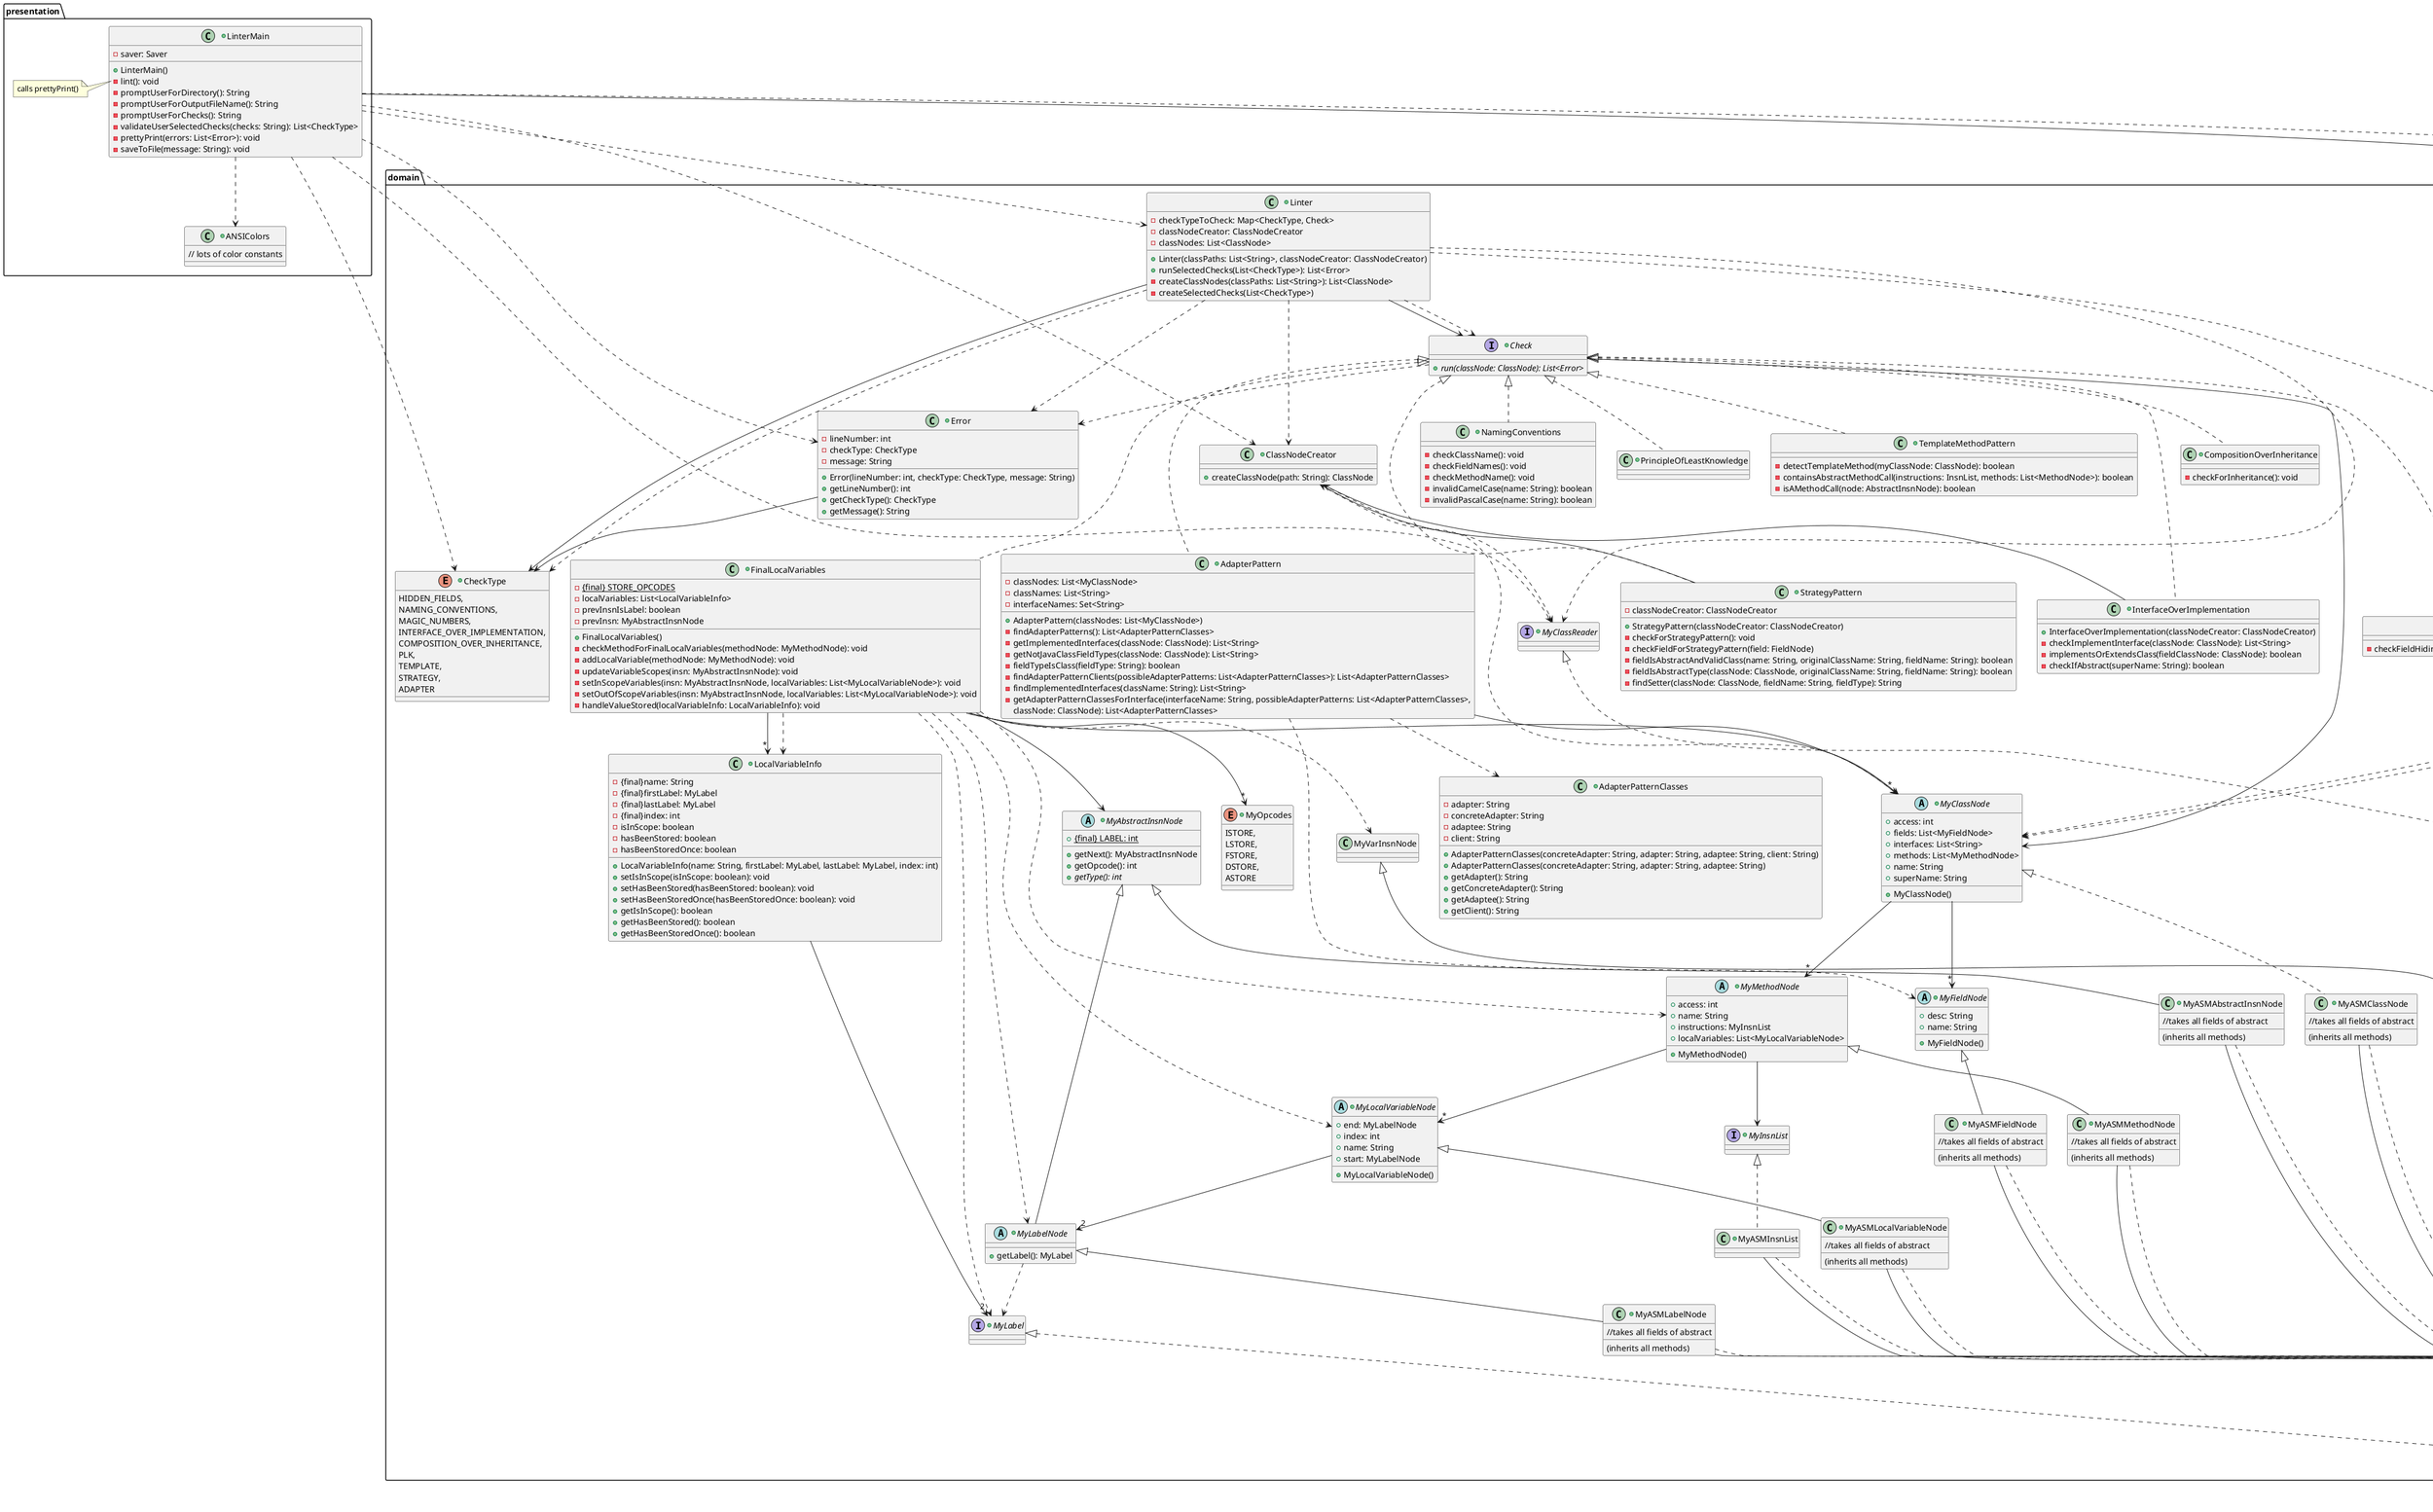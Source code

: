 @startuml
package presentation {
+class ANSIColors {
// lots of color constants
}

+class LinterMain {
-saver: Saver
+LinterMain()
-lint(): void
-promptUserForDirectory(): String
-promptUserForOutputFileName(): String
-promptUserForChecks(): String
-validateUserSelectedChecks(checks: String): List<CheckType>
-prettyPrint(errors: List<Error>): void
-saveToFile(message: String): void
}
note left of LinterMain::lint
    calls prettyPrint()
end note
}

package domain {
    +class AdapterPattern {
        -classNodes: List<MyClassNode>
        -classNames: List<String>
        -interfaceNames: Set<String>
        +AdapterPattern(classNodes: List<MyClassNode>)
        -findAdapterPatterns(): List<AdapterPatternClasses>
        -getImplementedInterfaces(classNode: ClassNode): List<String>
        -getNotJavaClassFieldTypes(classNode: ClassNode): List<String>
        -fieldTypeIsClass(fieldType: String): boolean
        -findAdapterPatternClients(possibleAdapterPatterns: List<AdapterPatternClasses>): List<AdapterPatternClasses>
        -findImplementedInterfaces(className: String): List<String>
        -getAdapterPatternClassesForInterface(interfaceName: String, possibleAdapterPatterns: List<AdapterPatternClasses>,
        classNode: ClassNode): List<AdapterPatternClasses>
    }

    +class AdapterPatternClasses {
        -adapter: String
        -concreteAdapter: String
        -adaptee: String
        -client: String
        +AdapterPatternClasses(concreteAdapter: String, adapter: String, adaptee: String, client: String)
        +AdapterPatternClasses(concreteAdapter: String, adapter: String, adaptee: String)
        +getAdapter(): String
        +getConcreteAdapter(): String
        +getAdaptee(): String
        +getClient(): String
    }

    +interface Check {
        +{abstract}run(classNode: ClassNode): List<Error>
    }

    +enum CheckType {
        HIDDEN_FIELDS,
        NAMING_CONVENTIONS,
        MAGIC_NUMBERS,
        INTERFACE_OVER_IMPLEMENTATION,
        COMPOSITION_OVER_INHERITANCE,
        PLK,
        TEMPLATE,
        STRATEGY,
        ADAPTER
    }

    +class ClassNodeCreator {
        +createClassNode(path: String): ClassNode
    }

    +class CompositionOverInheritance implements Check {
        -checkForInheritance(): void
    }

    +class Error {
        -lineNumber: int
        -checkType: CheckType
        -message: String
        +Error(lineNumber: int, checkType: CheckType, message: String)
        +getLineNumber(): int
        +getCheckType(): CheckType
        +getMessage(): String
    }

    +class FinalLocalVariables {
        -{static}{final} STORE_OPCODES
        -localVariables: List<LocalVariableInfo>
        -prevInsnIsLabel: boolean
        -prevInsn: MyAbstractInsnNode
        +FinalLocalVariables()
        -checkMethodForFinalLocalVariables(methodNode: MyMethodNode): void
        -addLocalVariable(methodNode: MyMethodNode): void
        -updateVariableScopes(insn: MyAbstractInsnNode): void
        -setInScopeVariables(insn: MyAbstractInsnNode, localVariables: List<MyLocalVariableNode>): void
        -setOutOfScopeVariables(insn: MyAbstractInsnNode, localVariables: List<MyLocalVariableNode>): void
        -handleValueStored(localVariableInfo: LocalVariableInfo): void
    }

    +class HiddenFields {
        -checkFieldHiding(classNode: ClassNode): List<String>
    }

    +class InterfaceOverImplementation {
        +InterfaceOverImplementation(classNodeCreator: ClassNodeCreator)
        -checkImplementInterface(classNode: ClassNode): List<String>
        -implementsOrExtendsClass(fieldClassNode: ClassNode): boolean
        -checkIfAbstract(superName: String): boolean
    }

    +class Linter {
        -checkTypeToCheck: Map<CheckType, Check>
        -classNodeCreator: ClassNodeCreator
        -classNodes: List<ClassNode>
        +Linter(classPaths: List<String>, classNodeCreator: ClassNodeCreator)
        +runSelectedChecks(List<CheckType>): List<Error>
        -createClassNodes(classPaths: List<String>): List<ClassNode>
        -createSelectedChecks(List<CheckType>)
    }
    
    +class LocalVariableInfo {
        -{final}name: String
        -{final}firstLabel: MyLabel
        -{final}lastLabel: MyLabel
        -{final}index: int
        -isInScope: boolean
        -hasBeenStored: boolean
        -hasBeenStoredOnce: boolean
        +LocalVariableInfo(name: String, firstLabel: MyLabel, lastLabel: MyLabel, index: int)
        +setIsInScope(isInScope: boolean): void
        +setHasBeenStored(hasBeenStored: boolean): void
        +setHasBeenStoredOnce(hasBeenStoredOnce: boolean): void
        +getIsInScope(): boolean
        +getHasBeenStored(): boolean
        +getHasBeenStoredOnce(): boolean
    }
    
    +abstract class MyAbstractInsnNode {
        +{static}{final} LABEL: int
        +getNext(): MyAbstractInsnNode
        +getOpcode(): int
        +{abstract}getType(): int
    }

    +class MyASMAbstractInsnNode extends MyAbstractInsnNode {
        //takes all fields of abstract
        (inherits all methods)
    }

    +class MyASMClassNode implements MyClassNode {
        //takes all fields of abstract
        (inherits all methods)
    }

    +class MyASMClassReader implements MyClassReader {
    }
    
    +class MyASMFieldNode extends MyFieldNode {
        //takes all fields of abstract
        (inherits all methods)
    }
    
    +class MyASMInsnList implements MyInsnList {
    }
    
    +class MyASMLabel implements MyLabel {
    }

    +class MyASMLabelNode extends MyLabelNode {
        //takes all fields of abstract
        (inherits all methods)
    }
    
    +class MyASMLocalVariableNode extends MyLocalVariableNode {
        //takes all fields of abstract
        (inherits all methods)
    }
    
    +class MyASMMethodInsnNode implements MyMethodInsnNode{
    }
    
    +class MyASMMethodNode extends MyMethodNode {
        //takes all fields of abstract
        (inherits all methods)
    }
    
    +class MyASMVarInsnNode extends MyVarInsnNode {
        //takes all fields of abstract
        (inherits all methods)
    }
    
    +abstract class MyClassNode {
        +access: int
        +fields: List<MyFieldNode>
        +interfaces: List<String>
        +methods: List<MyMethodNode>
        +name: String
        +superName: String
        +MyClassNode()
    }
    
    +interface MyClassReader {
    }
    
    +abstract class MyFieldNode {
        +desc: String
        +name: String
        +MyFieldNode()
    }
    
    +interface MyInsnList {
    }
    
    +interface MyLabel {
    }
    
    +abstract class MyLabelNode extends MyAbstractInsnNode {
        +getLabel(): MyLabel
    }
    
    +abstract class MyLocalVariableNode {
        +end: MyLabelNode
        +index: int
        +name: String
        +start: MyLabelNode
        +MyLocalVariableNode()
    }
    
    +abstract class MyMethodInsnNode{
        +name: String
        +desc: String
    }
    
    +abstract class MyMethodNode {
        +access: int
        +name: String
        +instructions: MyInsnList
        +localVariables: List<MyLocalVariableNode>
        +MyMethodNode()
    }
    
    +enum MyOpcodes {
        ISTORE,
        LSTORE,
        FSTORE,
        DSTORE,
        ASTORE
    }    

    +class NamingConventions implements Check {
        -checkClassName(): void
        -checkFieldNames(): void
        -checkMethodName(): void
        -invalidCamelCase(name: String): boolean
        -invalidPascalCase(name: String): boolean
    }

    +class PrincipleOfLeastKnowledge implements Check {
    }

    +class StrategyPattern {
        -classNodeCreator: ClassNodeCreator
        +StrategyPattern(classNodeCreator: ClassNodeCreator)
        -checkForStrategyPattern(): void
        -checkFieldForStrategyPattern(field: FieldNode)
        -fieldIsAbstractAndValidClass(name: String, originalClassName: String, fieldName: String): boolean
        -fieldIsAbstractType(classNode: ClassNode, originalClassName: String, fieldName: String): boolean
        -findSetter(classNode: ClassNode, fieldName: String, fieldType): String
    }

    +class TemplateMethodPattern implements Check {
        -detectTemplateMethod(myClassNode: ClassNode): boolean
        -containsAbstractMethodCall(instructions: InsnList, methods: List<MethodNode>): boolean
        -isAMethodCall(node: AbstractInsnNode): boolean
    }
}

package datasource {
    +class ErrorSaver implements Saver {
        +saveError(message: String): void
    }

    +interface Saver {
        +{abstract} saveError(message: String): void
    }
}

package org.objectweb.asm {
    +class AbstractInsnNode {
    }

    +class ClassNode {
    }

    +class ClassReader {
    }

    +class FieldNode {
    }

    +class InsnList {
    }

    +class Label {
    }

    +class LabelNode {
    }

    +class LocalVariableNode{
    }

    +class MethodInsnNode{
    }

    +class MethodNode {
    }

    +class VarInsnNode {
    }
}

AdapterPattern ..> AdapterPatternClasses
AdapterPattern -->"*" MyClassNode
AdapterPattern ..> MyFieldNode

Check ..> Error
Check --> domain.MyClassNode

Check <|... AdapterPattern
Check <|... FinalLocalVariables
Check <|... HiddenFields
Check <|... InterfaceOverImplementation
Check <|... StrategyPattern

ClassNodeCreator ..> MyClassNode
ClassNodeCreator ..> MyClassReader
ClassNodeCreator <-- InterfaceOverImplementation
ClassNodeCreator <-- StrategyPattern

Error --> CheckType

FinalLocalVariables -->"*" LocalVariableInfo
FinalLocalVariables ..> LocalVariableInfo
FinalLocalVariables --> MyAbstractInsnNode
FinalLocalVariables --> MyClassNode
FinalLocalVariables ..> MyLabel
FinalLocalVariables ..> MyLabelNode
FinalLocalVariables ..> MyLocalVariableNode
FinalLocalVariables ..> MyMethodNode
FinalLocalVariables -->"*" MyOpcodes
FinalLocalVariables ..> MyVarInsnNode

Linter --> Check
Linter ..> Check
Linter --> CheckType
Linter ..> CheckType
Linter ..> Error
Linter ..> domain.MyClassNode
Linter ..> domain.MyClassReader
Linter ..> ClassNodeCreator

LinterMain ..> ANSIColors
LinterMain .down.> CheckType
LinterMain .down.> Error
LinterMain .down.> Linter
LinterMain .down.> domain.MyClassNode
LinterMain .down.> domain.MyClassReader
LinterMain ..> ClassNodeCreator
LinterMain -down-> Saver

LocalVariableInfo -->"2" MyLabel

MyASMAbstractInsnNode --> org.objectweb.asm.AbstractInsnNode
MyASMAbstractInsnNode ..> org.objectweb.asm.AbstractInsnNode

MyASMClassNode --> org.objectweb.asm.ClassNode
MyASMClassNode ..> org.objectweb.asm.ClassNode

MyASMClassReader --> org.objectweb.asm.ClassReader
MyASMClassReader ..> org.objectweb.asm.ClassReader

MyASMFieldNode --> org.objectweb.asm.FieldNode
MyASMFieldNode ..> org.objectweb.asm.FieldNode

MyASMInsnList --> org.objectweb.asm.InsnList
MyASMInsnList ..> org.objectweb.asm.InsnList

MyASMLabel --> org.objectweb.asm.Label
MyASMLabel ..> org.objectweb.asm.Label

MyASMLabelNode --> org.objectweb.asm.LabelNode
MyASMLabelNode ..> org.objectweb.asm.LabelNode

MyASMLocalVariableNode --> org.objectweb.asm.LocalVariableNode
MyASMLocalVariableNode ..> org.objectweb.asm.LocalVariableNode

MyASMMethodInsnNode -> org.objectweb.asm.MethodInsnNode
MyASMMethodInsnNode .> org.objectweb.asm.MethodInsnNode

MyASMMethodNode --> org.objectweb.asm.MethodNode
MyASMMethodNode ..> org.objectweb.asm.MethodNode

MyASMVarInsnNode --> org.objectweb.asm.VarInsnNode
MyASMVarInsnNode ..> org.objectweb.asm.VarInsnNode

MyClassNode -->"*" MyFieldNode
MyClassNode -->"*" MyMethodNode

MyLabelNode ..> MyLabel

MyLocalVariableNode -->"2" MyLabelNode

MyMethodNode --> MyInsnList
MyMethodNode -->"*" MyLocalVariableNode
@enduml